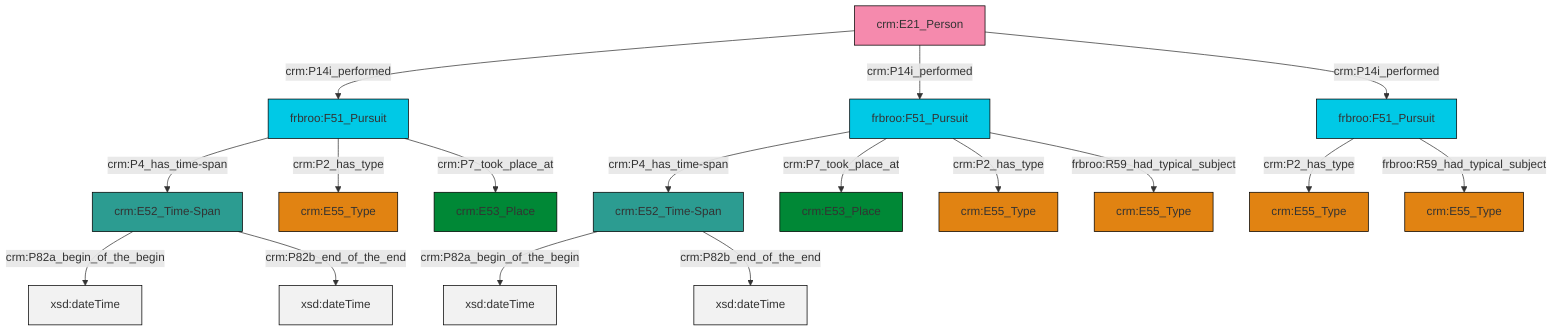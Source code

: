 graph TD
classDef Literal fill:#f2f2f2,stroke:#000000;
classDef CRM_Entity fill:#FFFFFF,stroke:#000000;
classDef Temporal_Entity fill:#00C9E6, stroke:#000000;
classDef Type fill:#E18312, stroke:#000000;
classDef Time-Span fill:#2C9C91, stroke:#000000;
classDef Appellation fill:#FFEB7F, stroke:#000000;
classDef Place fill:#008836, stroke:#000000;
classDef Persistent_Item fill:#B266B2, stroke:#000000;
classDef Conceptual_Object fill:#FFD700, stroke:#000000;
classDef Physical_Thing fill:#D2B48C, stroke:#000000;
classDef Actor fill:#f58aad, stroke:#000000;
classDef PC_Classes fill:#4ce600, stroke:#000000;
classDef Multi fill:#cccccc,stroke:#000000;

0["frbroo:F51_Pursuit"]:::Temporal_Entity -->|crm:P4_has_time-span| 1["crm:E52_Time-Span"]:::Time-Span
6["crm:E21_Person"]:::Actor -->|crm:P14i_performed| 0["frbroo:F51_Pursuit"]:::Temporal_Entity
2["frbroo:F51_Pursuit"]:::Temporal_Entity -->|crm:P4_has_time-span| 7["crm:E52_Time-Span"]:::Time-Span
6["crm:E21_Person"]:::Actor -->|crm:P14i_performed| 2["frbroo:F51_Pursuit"]:::Temporal_Entity
7["crm:E52_Time-Span"]:::Time-Span -->|crm:P82a_begin_of_the_begin| 10[xsd:dateTime]:::Literal
2["frbroo:F51_Pursuit"]:::Temporal_Entity -->|crm:P7_took_place_at| 15["crm:E53_Place"]:::Place
1["crm:E52_Time-Span"]:::Time-Span -->|crm:P82a_begin_of_the_begin| 21[xsd:dateTime]:::Literal
0["frbroo:F51_Pursuit"]:::Temporal_Entity -->|crm:P2_has_type| 19["crm:E55_Type"]:::Type
22["frbroo:F51_Pursuit"]:::Temporal_Entity -->|crm:P2_has_type| 12["crm:E55_Type"]:::Type
2["frbroo:F51_Pursuit"]:::Temporal_Entity -->|crm:P2_has_type| 8["crm:E55_Type"]:::Type
0["frbroo:F51_Pursuit"]:::Temporal_Entity -->|crm:P7_took_place_at| 4["crm:E53_Place"]:::Place
1["crm:E52_Time-Span"]:::Time-Span -->|crm:P82b_end_of_the_end| 26[xsd:dateTime]:::Literal
6["crm:E21_Person"]:::Actor -->|crm:P14i_performed| 22["frbroo:F51_Pursuit"]:::Temporal_Entity
22["frbroo:F51_Pursuit"]:::Temporal_Entity -->|frbroo:R59_had_typical_subject| 17["crm:E55_Type"]:::Type
7["crm:E52_Time-Span"]:::Time-Span -->|crm:P82b_end_of_the_end| 32[xsd:dateTime]:::Literal
2["frbroo:F51_Pursuit"]:::Temporal_Entity -->|frbroo:R59_had_typical_subject| 29["crm:E55_Type"]:::Type